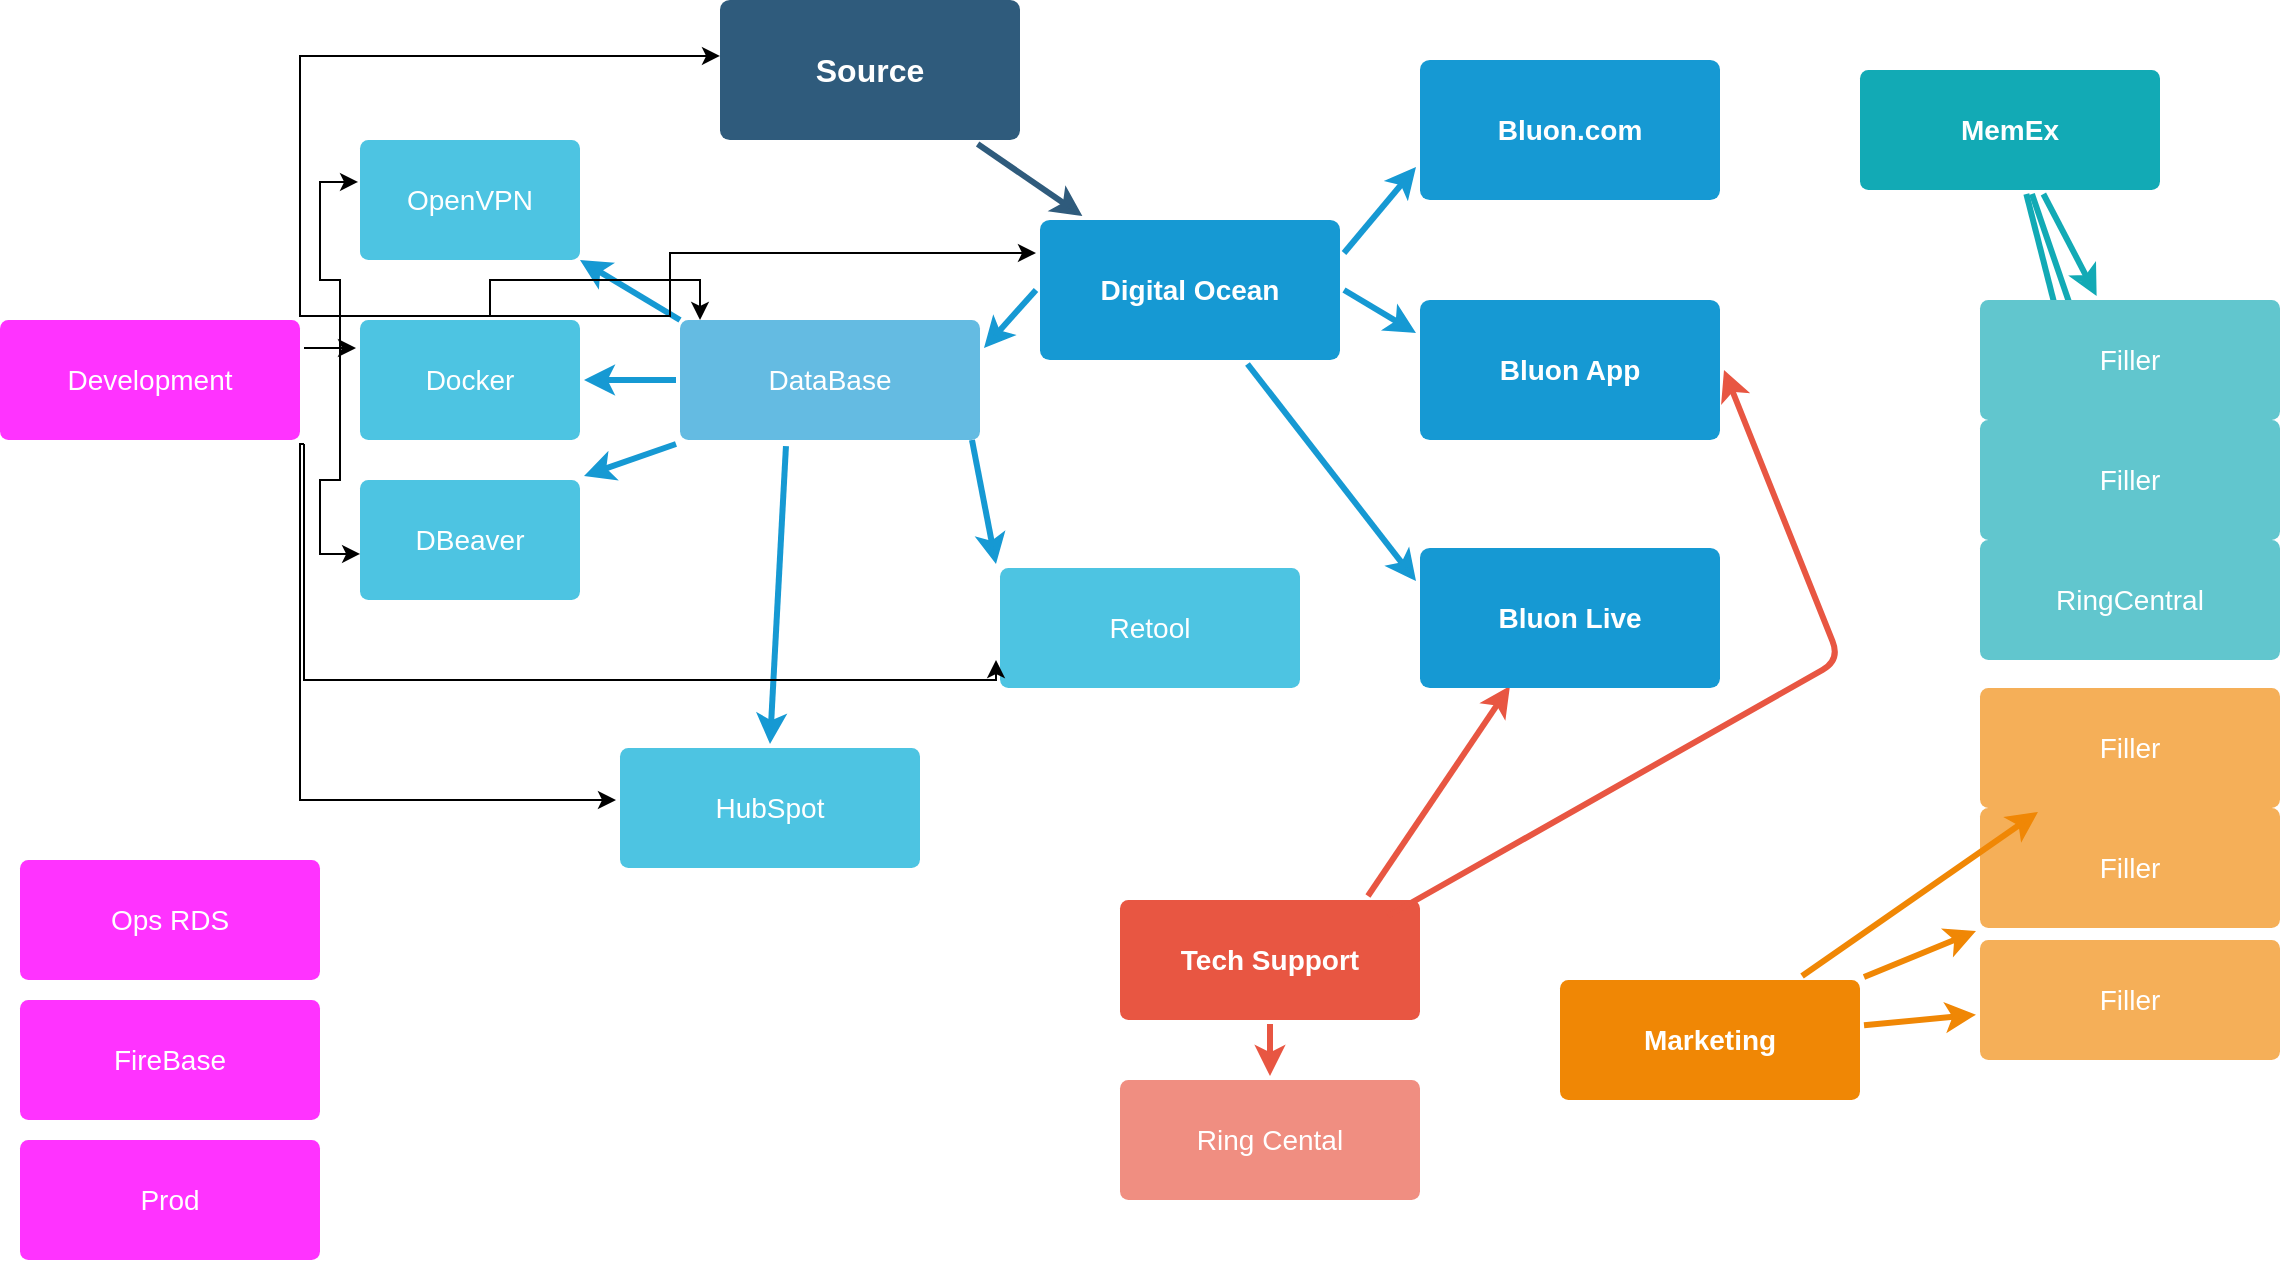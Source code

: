 <mxfile version="20.2.5" type="github">
  <diagram id="6a731a19-8d31-9384-78a2-239565b7b9f0" name="Page-1">
    <mxGraphModel dx="976" dy="666" grid="1" gridSize="10" guides="1" tooltips="1" connect="1" arrows="1" fold="1" page="1" pageScale="1" pageWidth="1169" pageHeight="827" background="none" math="0" shadow="0">
      <root>
        <mxCell id="0" />
        <mxCell id="1" parent="0" />
        <mxCell id="1747" value="" style="edgeStyle=none;rounded=0;jumpStyle=none;html=1;shadow=0;labelBackgroundColor=none;startArrow=none;startFill=0;endArrow=classic;endFill=1;jettySize=auto;orthogonalLoop=1;strokeColor=#2F5B7C;strokeWidth=3;fontFamily=Helvetica;fontSize=16;fontColor=#23445D;spacing=5;" parent="1" source="1749" target="1760" edge="1">
          <mxGeometry relative="1" as="geometry" />
        </mxCell>
        <mxCell id="1749" value="Source" style="rounded=1;whiteSpace=wrap;html=1;shadow=0;labelBackgroundColor=none;strokeColor=none;strokeWidth=3;fillColor=#2F5B7C;fontFamily=Helvetica;fontSize=16;fontColor=#FFFFFF;align=center;fontStyle=1;spacing=5;arcSize=7;perimeterSpacing=2;" parent="1" vertex="1">
          <mxGeometry x="380" y="10" width="150" height="70" as="geometry" />
        </mxCell>
        <mxCell id="1751" value="" style="edgeStyle=none;rounded=1;jumpStyle=none;html=1;shadow=0;labelBackgroundColor=none;startArrow=none;startFill=0;jettySize=auto;orthogonalLoop=1;strokeColor=#E85642;strokeWidth=3;fontFamily=Helvetica;fontSize=14;fontColor=#FFFFFF;spacing=5;fontStyle=1;fillColor=#b0e3e6;" parent="1" source="1753" target="1755" edge="1">
          <mxGeometry relative="1" as="geometry" />
        </mxCell>
        <mxCell id="1752" value="" style="edgeStyle=none;rounded=1;jumpStyle=none;html=1;shadow=0;labelBackgroundColor=none;startArrow=none;startFill=0;jettySize=auto;orthogonalLoop=1;strokeColor=#E85642;strokeWidth=3;fontFamily=Helvetica;fontSize=14;fontColor=#FFFFFF;spacing=5;fontStyle=1;fillColor=#b0e3e6;exitX=0.818;exitY=0;exitDx=0;exitDy=0;exitPerimeter=0;entryX=0.305;entryY=0.959;entryDx=0;entryDy=0;entryPerimeter=0;" parent="1" source="1753" target="o_UHS2ssDwkjYK3zjtKG-1785" edge="1">
          <mxGeometry relative="1" as="geometry">
            <mxPoint x="209.737" y="502" as="sourcePoint" />
            <mxPoint x="110.263" y="628" as="targetPoint" />
          </mxGeometry>
        </mxCell>
        <mxCell id="1753" value="Tech Support" style="rounded=1;whiteSpace=wrap;html=1;shadow=0;labelBackgroundColor=none;strokeColor=none;strokeWidth=3;fillColor=#e85642;fontFamily=Helvetica;fontSize=14;fontColor=#FFFFFF;align=center;spacing=5;fontStyle=1;arcSize=7;perimeterSpacing=2;" parent="1" vertex="1">
          <mxGeometry x="580" y="460" width="150" height="60" as="geometry" />
        </mxCell>
        <mxCell id="1755" value="Ring Cental" style="rounded=1;whiteSpace=wrap;html=1;shadow=0;labelBackgroundColor=none;strokeColor=none;strokeWidth=3;fillColor=#f08e81;fontFamily=Helvetica;fontSize=14;fontColor=#FFFFFF;align=center;spacing=5;fontStyle=0;arcSize=7;perimeterSpacing=2;" parent="1" vertex="1">
          <mxGeometry x="580" y="550" width="150" height="60" as="geometry" />
        </mxCell>
        <mxCell id="1757" value="" style="edgeStyle=none;rounded=0;jumpStyle=none;html=1;shadow=0;labelBackgroundColor=none;startArrow=none;startFill=0;endArrow=classic;endFill=1;jettySize=auto;orthogonalLoop=1;strokeColor=#1699D3;strokeWidth=3;fontFamily=Helvetica;fontSize=14;fontColor=#FFFFFF;spacing=5;exitX=0.961;exitY=0.969;exitDx=0;exitDy=0;entryX=0;entryY=0;entryDx=0;entryDy=0;exitPerimeter=0;" parent="1" source="1762" target="dDb1KFg5gtO-9PeVVuvC-1782" edge="1">
          <mxGeometry relative="1" as="geometry">
            <mxPoint x="458.765" y="757.5" as="targetPoint" />
          </mxGeometry>
        </mxCell>
        <mxCell id="1759" value="" style="edgeStyle=none;rounded=0;jumpStyle=none;html=1;shadow=0;labelBackgroundColor=none;startArrow=none;startFill=0;endArrow=classic;endFill=1;jettySize=auto;orthogonalLoop=1;strokeColor=#1699D3;strokeWidth=3;fontFamily=Helvetica;fontSize=14;fontColor=#FFFFFF;spacing=5;entryX=0;entryY=0.25;entryDx=0;entryDy=0;" parent="1" source="1760" target="o_UHS2ssDwkjYK3zjtKG-1785" edge="1">
          <mxGeometry relative="1" as="geometry">
            <mxPoint x="769.706" y="98" as="targetPoint" />
          </mxGeometry>
        </mxCell>
        <mxCell id="1760" value="Digital Ocean" style="rounded=1;whiteSpace=wrap;html=1;shadow=0;labelBackgroundColor=none;strokeColor=none;strokeWidth=3;fillColor=#1699d3;fontFamily=Helvetica;fontSize=14;fontColor=#FFFFFF;align=center;spacing=5;fontStyle=1;arcSize=7;perimeterSpacing=2;" parent="1" vertex="1">
          <mxGeometry x="540" y="120" width="150" height="70" as="geometry" />
        </mxCell>
        <mxCell id="1762" value="DataBase" style="rounded=1;whiteSpace=wrap;html=1;shadow=0;labelBackgroundColor=none;strokeColor=none;strokeWidth=3;fillColor=#64bbe2;fontFamily=Helvetica;fontSize=14;fontColor=#FFFFFF;align=center;spacing=5;arcSize=7;perimeterSpacing=2;" parent="1" vertex="1">
          <mxGeometry x="360" y="170" width="150" height="60" as="geometry" />
        </mxCell>
        <mxCell id="1764" value="Marketing" style="rounded=1;whiteSpace=wrap;html=1;shadow=0;labelBackgroundColor=none;strokeColor=none;strokeWidth=3;fillColor=#F08705;fontFamily=Helvetica;fontSize=14;fontColor=#FFFFFF;align=center;spacing=5;fontStyle=1;arcSize=7;perimeterSpacing=2;" parent="1" vertex="1">
          <mxGeometry x="800" y="500" width="150" height="60" as="geometry" />
        </mxCell>
        <mxCell id="1765" value="Filler" style="rounded=1;whiteSpace=wrap;html=1;shadow=0;labelBackgroundColor=none;strokeColor=none;strokeWidth=3;fillColor=#f5af58;fontFamily=Helvetica;fontSize=14;fontColor=#FFFFFF;align=center;spacing=5;arcSize=7;perimeterSpacing=2;" parent="1" vertex="1">
          <mxGeometry x="1010" y="414" width="150" height="60" as="geometry" />
        </mxCell>
        <mxCell id="1766" value="" style="edgeStyle=none;rounded=0;jumpStyle=none;html=1;shadow=0;labelBackgroundColor=none;startArrow=none;startFill=0;endArrow=classic;endFill=1;jettySize=auto;orthogonalLoop=1;strokeColor=#F08705;strokeWidth=3;fontFamily=Helvetica;fontSize=14;fontColor=#FFFFFF;spacing=5;" parent="1" source="1764" target="1765" edge="1">
          <mxGeometry relative="1" as="geometry" />
        </mxCell>
        <mxCell id="1767" value="Filler" style="rounded=1;whiteSpace=wrap;html=1;shadow=0;labelBackgroundColor=none;strokeColor=none;strokeWidth=3;fillColor=#f5af58;fontFamily=Helvetica;fontSize=14;fontColor=#FFFFFF;align=center;spacing=5;arcSize=7;perimeterSpacing=2;" parent="1" vertex="1">
          <mxGeometry x="1010" y="354" width="150" height="60" as="geometry" />
        </mxCell>
        <mxCell id="1768" value="" style="edgeStyle=none;rounded=0;jumpStyle=none;html=1;shadow=0;labelBackgroundColor=none;startArrow=none;startFill=0;endArrow=classic;endFill=1;jettySize=auto;orthogonalLoop=1;strokeColor=#F08705;strokeWidth=3;fontFamily=Helvetica;fontSize=14;fontColor=#FFFFFF;spacing=5;" parent="1" source="1764" target="1767" edge="1">
          <mxGeometry relative="1" as="geometry" />
        </mxCell>
        <mxCell id="1769" value="Filler" style="rounded=1;whiteSpace=wrap;html=1;shadow=0;labelBackgroundColor=none;strokeColor=none;strokeWidth=3;fillColor=#f5af58;fontFamily=Helvetica;fontSize=14;fontColor=#FFFFFF;align=center;spacing=5;arcSize=7;perimeterSpacing=2;" parent="1" vertex="1">
          <mxGeometry x="1010" y="480" width="150" height="60" as="geometry" />
        </mxCell>
        <mxCell id="1770" value="" style="edgeStyle=none;rounded=0;jumpStyle=none;html=1;shadow=0;labelBackgroundColor=none;startArrow=none;startFill=0;endArrow=classic;endFill=1;jettySize=auto;orthogonalLoop=1;strokeColor=#F08705;strokeWidth=3;fontFamily=Helvetica;fontSize=14;fontColor=#FFFFFF;spacing=5;" parent="1" source="1764" target="1769" edge="1">
          <mxGeometry relative="1" as="geometry" />
        </mxCell>
        <mxCell id="1771" value="MemEx" style="rounded=1;whiteSpace=wrap;html=1;shadow=0;labelBackgroundColor=none;strokeColor=none;strokeWidth=3;fillColor=#12aab5;fontFamily=Helvetica;fontSize=14;fontColor=#FFFFFF;align=center;spacing=5;fontStyle=1;arcSize=7;perimeterSpacing=2;" parent="1" vertex="1">
          <mxGeometry x="950" y="45.0" width="150" height="60" as="geometry" />
        </mxCell>
        <mxCell id="1774" value="RingCentral" style="rounded=1;whiteSpace=wrap;html=1;shadow=0;labelBackgroundColor=none;strokeColor=none;strokeWidth=3;fillColor=#61c6ce;fontFamily=Helvetica;fontSize=14;fontColor=#FFFFFF;align=center;spacing=5;fontStyle=0;arcSize=7;perimeterSpacing=2;" parent="1" vertex="1">
          <mxGeometry x="1010" y="280" width="150" height="60" as="geometry" />
        </mxCell>
        <mxCell id="1775" value="" style="edgeStyle=none;rounded=1;jumpStyle=none;html=1;shadow=0;labelBackgroundColor=none;startArrow=none;startFill=0;jettySize=auto;orthogonalLoop=1;strokeColor=#12AAB5;strokeWidth=3;fontFamily=Helvetica;fontSize=14;fontColor=#FFFFFF;spacing=5;fontStyle=1;fillColor=#b0e3e6;" parent="1" source="1771" target="1774" edge="1">
          <mxGeometry relative="1" as="geometry" />
        </mxCell>
        <mxCell id="1776" value="Filler" style="rounded=1;whiteSpace=wrap;html=1;shadow=0;labelBackgroundColor=none;strokeColor=none;strokeWidth=3;fillColor=#61c6ce;fontFamily=Helvetica;fontSize=14;fontColor=#FFFFFF;align=center;spacing=5;fontStyle=0;arcSize=7;perimeterSpacing=2;" parent="1" vertex="1">
          <mxGeometry x="1010" y="220" width="150" height="60" as="geometry" />
        </mxCell>
        <mxCell id="1777" value="" style="edgeStyle=none;rounded=1;jumpStyle=none;html=1;shadow=0;labelBackgroundColor=none;startArrow=none;startFill=0;jettySize=auto;orthogonalLoop=1;strokeColor=#12AAB5;strokeWidth=3;fontFamily=Helvetica;fontSize=14;fontColor=#FFFFFF;spacing=5;fontStyle=1;fillColor=#b0e3e6;" parent="1" source="1771" target="1776" edge="1">
          <mxGeometry relative="1" as="geometry" />
        </mxCell>
        <mxCell id="1778" value="Filler" style="rounded=1;whiteSpace=wrap;html=1;shadow=0;labelBackgroundColor=none;strokeColor=none;strokeWidth=3;fillColor=#61c6ce;fontFamily=Helvetica;fontSize=14;fontColor=#FFFFFF;align=center;spacing=5;fontStyle=0;arcSize=7;perimeterSpacing=2;" parent="1" vertex="1">
          <mxGeometry x="1010" y="160" width="150" height="60" as="geometry" />
        </mxCell>
        <mxCell id="1779" value="" style="edgeStyle=none;rounded=1;jumpStyle=none;html=1;shadow=0;labelBackgroundColor=none;startArrow=none;startFill=0;jettySize=auto;orthogonalLoop=1;strokeColor=#12AAB5;strokeWidth=3;fontFamily=Helvetica;fontSize=14;fontColor=#FFFFFF;spacing=5;fontStyle=1;fillColor=#b0e3e6;" parent="1" source="1771" target="1778" edge="1">
          <mxGeometry relative="1" as="geometry" />
        </mxCell>
        <mxCell id="dDb1KFg5gtO-9PeVVuvC-1779" value="Docker" style="rounded=1;whiteSpace=wrap;html=1;shadow=0;labelBackgroundColor=none;strokeColor=none;strokeWidth=3;fillColor=#4DC4E2;fontFamily=Helvetica;fontSize=14;fontColor=#FFFFFF;align=center;spacing=5;arcSize=7;perimeterSpacing=2;" parent="1" vertex="1">
          <mxGeometry x="200" y="170" width="110" height="60" as="geometry" />
        </mxCell>
        <mxCell id="dDb1KFg5gtO-9PeVVuvC-1780" value="" style="edgeStyle=none;rounded=0;jumpStyle=none;html=1;shadow=0;labelBackgroundColor=none;startArrow=none;startFill=0;endArrow=classic;endFill=1;jettySize=auto;orthogonalLoop=1;strokeColor=#1699D3;strokeWidth=3;fontFamily=Helvetica;fontSize=14;fontColor=#FFFFFF;spacing=5;exitX=0;exitY=0.5;exitDx=0;exitDy=0;entryX=1;entryY=0.5;entryDx=0;entryDy=0;" parent="1" source="1762" target="dDb1KFg5gtO-9PeVVuvC-1779" edge="1">
          <mxGeometry relative="1" as="geometry">
            <mxPoint x="509.93" y="683.488" as="sourcePoint" />
            <mxPoint x="437.479" y="651.5" as="targetPoint" />
          </mxGeometry>
        </mxCell>
        <mxCell id="dDb1KFg5gtO-9PeVVuvC-1781" value="HubSpot" style="rounded=1;whiteSpace=wrap;html=1;shadow=0;labelBackgroundColor=none;strokeColor=none;strokeWidth=3;fillColor=#4DC4E2;fontFamily=Helvetica;fontSize=14;fontColor=#FFFFFF;align=center;spacing=5;arcSize=7;perimeterSpacing=2;" parent="1" vertex="1">
          <mxGeometry x="330" y="384" width="150" height="60" as="geometry" />
        </mxCell>
        <mxCell id="dDb1KFg5gtO-9PeVVuvC-1782" value="Retool" style="rounded=1;whiteSpace=wrap;html=1;shadow=0;labelBackgroundColor=none;strokeColor=none;strokeWidth=3;fillColor=#4DC4E2;fontFamily=Helvetica;fontSize=14;fontColor=#FFFFFF;align=center;spacing=5;arcSize=7;perimeterSpacing=2;" parent="1" vertex="1">
          <mxGeometry x="520" y="294" width="150" height="60" as="geometry" />
        </mxCell>
        <mxCell id="dDb1KFg5gtO-9PeVVuvC-1783" value="" style="edgeStyle=none;rounded=0;jumpStyle=none;html=1;shadow=0;labelBackgroundColor=none;startArrow=none;startFill=0;endArrow=classic;endFill=1;jettySize=auto;orthogonalLoop=1;strokeColor=#1699D3;strokeWidth=3;fontFamily=Helvetica;fontSize=14;fontColor=#FFFFFF;spacing=5;exitX=0.357;exitY=1.016;exitDx=0;exitDy=0;entryX=0.5;entryY=0;entryDx=0;entryDy=0;exitPerimeter=0;" parent="1" source="1762" target="dDb1KFg5gtO-9PeVVuvC-1781" edge="1">
          <mxGeometry relative="1" as="geometry">
            <mxPoint x="506" y="683.5" as="sourcePoint" />
            <mxPoint x="460" y="709.5" as="targetPoint" />
          </mxGeometry>
        </mxCell>
        <mxCell id="dDb1KFg5gtO-9PeVVuvC-1784" value="" style="edgeStyle=none;rounded=0;jumpStyle=none;html=1;shadow=0;labelBackgroundColor=none;startArrow=none;startFill=0;endArrow=classic;endFill=1;jettySize=auto;orthogonalLoop=1;strokeColor=#1699D3;strokeWidth=3;fontFamily=Helvetica;fontSize=14;fontColor=#FFFFFF;spacing=5;" parent="1" edge="1">
          <mxGeometry relative="1" as="geometry">
            <mxPoint x="360" y="170" as="sourcePoint" />
            <mxPoint x="310" y="140" as="targetPoint" />
          </mxGeometry>
        </mxCell>
        <mxCell id="dDb1KFg5gtO-9PeVVuvC-1785" value="" style="edgeStyle=none;rounded=0;jumpStyle=none;html=1;shadow=0;labelBackgroundColor=none;startArrow=none;startFill=0;endArrow=classic;endFill=1;jettySize=auto;orthogonalLoop=1;strokeColor=#1699D3;strokeWidth=3;fontFamily=Helvetica;fontSize=14;fontColor=#FFFFFF;spacing=5;exitX=0;exitY=1;exitDx=0;exitDy=0;entryX=1;entryY=0;entryDx=0;entryDy=0;" parent="1" source="1762" target="dDb1KFg5gtO-9PeVVuvC-1786" edge="1">
          <mxGeometry relative="1" as="geometry">
            <mxPoint x="670" y="729.5" as="sourcePoint" />
            <mxPoint x="720" y="719.5" as="targetPoint" />
          </mxGeometry>
        </mxCell>
        <mxCell id="dDb1KFg5gtO-9PeVVuvC-1786" value="DBeaver" style="rounded=1;whiteSpace=wrap;html=1;shadow=0;labelBackgroundColor=none;strokeColor=none;strokeWidth=3;fillColor=#4DC4E2;fontFamily=Helvetica;fontSize=14;fontColor=#FFFFFF;align=center;spacing=5;arcSize=7;perimeterSpacing=2;" parent="1" vertex="1">
          <mxGeometry x="200" y="250" width="110" height="60" as="geometry" />
        </mxCell>
        <mxCell id="dDb1KFg5gtO-9PeVVuvC-1787" value="OpenVPN" style="rounded=1;whiteSpace=wrap;html=1;shadow=0;labelBackgroundColor=none;strokeColor=none;strokeWidth=3;fillColor=#4DC4E2;fontFamily=Helvetica;fontSize=14;fontColor=#FFFFFF;align=center;spacing=5;arcSize=7;perimeterSpacing=2;" parent="1" vertex="1">
          <mxGeometry x="200" y="80" width="110" height="60" as="geometry" />
        </mxCell>
        <mxCell id="o_UHS2ssDwkjYK3zjtKG-1780" value="Bluon.com" style="rounded=1;whiteSpace=wrap;html=1;shadow=0;labelBackgroundColor=none;strokeColor=none;strokeWidth=3;fillColor=#1699d3;fontFamily=Helvetica;fontSize=14;fontColor=#FFFFFF;align=center;spacing=5;fontStyle=1;arcSize=7;perimeterSpacing=2;" parent="1" vertex="1">
          <mxGeometry x="730" y="40" width="150" height="70" as="geometry" />
        </mxCell>
        <mxCell id="o_UHS2ssDwkjYK3zjtKG-1781" value="" style="edgeStyle=none;rounded=0;jumpStyle=none;html=1;shadow=0;labelBackgroundColor=none;startArrow=none;startFill=0;endArrow=classic;endFill=1;jettySize=auto;orthogonalLoop=1;strokeColor=#1699D3;strokeWidth=3;fontFamily=Helvetica;fontSize=14;fontColor=#FFFFFF;spacing=5;exitX=1;exitY=0.25;exitDx=0;exitDy=0;entryX=0;entryY=0.75;entryDx=0;entryDy=0;" parent="1" source="1760" target="o_UHS2ssDwkjYK3zjtKG-1780" edge="1">
          <mxGeometry relative="1" as="geometry">
            <mxPoint x="731.369" y="54" as="sourcePoint" />
            <mxPoint x="838.624" y="280" as="targetPoint" />
          </mxGeometry>
        </mxCell>
        <mxCell id="o_UHS2ssDwkjYK3zjtKG-1783" value="" style="edgeStyle=none;rounded=0;jumpStyle=none;html=1;shadow=0;labelBackgroundColor=none;startArrow=none;startFill=0;endArrow=classic;endFill=1;jettySize=auto;orthogonalLoop=1;strokeColor=#1699D3;strokeWidth=3;fontFamily=Helvetica;fontSize=14;fontColor=#FFFFFF;spacing=5;exitX=0;exitY=0.5;exitDx=0;exitDy=0;entryX=1;entryY=0.25;entryDx=0;entryDy=0;" parent="1" source="1760" target="1762" edge="1">
          <mxGeometry relative="1" as="geometry">
            <mxPoint x="732" y="87.725" as="sourcePoint" />
            <mxPoint x="779.706" y="108" as="targetPoint" />
          </mxGeometry>
        </mxCell>
        <mxCell id="o_UHS2ssDwkjYK3zjtKG-1784" value="Bluon App" style="rounded=1;whiteSpace=wrap;html=1;shadow=0;labelBackgroundColor=none;strokeColor=none;strokeWidth=3;fillColor=#1699d3;fontFamily=Helvetica;fontSize=14;fontColor=#FFFFFF;align=center;spacing=5;fontStyle=1;arcSize=7;perimeterSpacing=2;" parent="1" vertex="1">
          <mxGeometry x="730" y="160" width="150" height="70" as="geometry" />
        </mxCell>
        <mxCell id="o_UHS2ssDwkjYK3zjtKG-1785" value="Bluon Live" style="rounded=1;whiteSpace=wrap;html=1;shadow=0;labelBackgroundColor=none;strokeColor=none;strokeWidth=3;fillColor=#1699d3;fontFamily=Helvetica;fontSize=14;fontColor=#FFFFFF;align=center;spacing=5;fontStyle=1;arcSize=7;perimeterSpacing=2;" parent="1" vertex="1">
          <mxGeometry x="730" y="284" width="150" height="70" as="geometry" />
        </mxCell>
        <mxCell id="o_UHS2ssDwkjYK3zjtKG-1789" style="edgeStyle=orthogonalEdgeStyle;rounded=0;orthogonalLoop=1;jettySize=auto;html=1;exitX=1;exitY=0.25;exitDx=0;exitDy=0;entryX=0;entryY=0.25;entryDx=0;entryDy=0;" parent="1" source="o_UHS2ssDwkjYK3zjtKG-1786" target="dDb1KFg5gtO-9PeVVuvC-1779" edge="1">
          <mxGeometry relative="1" as="geometry" />
        </mxCell>
        <mxCell id="o_UHS2ssDwkjYK3zjtKG-1790" style="edgeStyle=orthogonalEdgeStyle;rounded=0;orthogonalLoop=1;jettySize=auto;html=1;exitX=1;exitY=0.25;exitDx=0;exitDy=0;entryX=0.009;entryY=0.359;entryDx=0;entryDy=0;entryPerimeter=0;" parent="1" source="o_UHS2ssDwkjYK3zjtKG-1786" target="dDb1KFg5gtO-9PeVVuvC-1787" edge="1">
          <mxGeometry relative="1" as="geometry" />
        </mxCell>
        <mxCell id="o_UHS2ssDwkjYK3zjtKG-1791" style="edgeStyle=orthogonalEdgeStyle;rounded=0;orthogonalLoop=1;jettySize=auto;html=1;exitX=1;exitY=0.25;exitDx=0;exitDy=0;entryX=0.018;entryY=0.609;entryDx=0;entryDy=0;entryPerimeter=0;" parent="1" source="o_UHS2ssDwkjYK3zjtKG-1786" target="dDb1KFg5gtO-9PeVVuvC-1786" edge="1">
          <mxGeometry relative="1" as="geometry" />
        </mxCell>
        <mxCell id="o_UHS2ssDwkjYK3zjtKG-1792" style="edgeStyle=orthogonalEdgeStyle;rounded=0;orthogonalLoop=1;jettySize=auto;html=1;exitX=1;exitY=0;exitDx=0;exitDy=0;entryX=0.078;entryY=0.031;entryDx=0;entryDy=0;entryPerimeter=0;" parent="1" source="o_UHS2ssDwkjYK3zjtKG-1786" target="1762" edge="1">
          <mxGeometry relative="1" as="geometry" />
        </mxCell>
        <mxCell id="o_UHS2ssDwkjYK3zjtKG-1793" style="edgeStyle=orthogonalEdgeStyle;rounded=0;orthogonalLoop=1;jettySize=auto;html=1;exitX=1;exitY=0;exitDx=0;exitDy=0;entryX=0.013;entryY=0.405;entryDx=0;entryDy=0;entryPerimeter=0;" parent="1" source="o_UHS2ssDwkjYK3zjtKG-1786" target="1749" edge="1">
          <mxGeometry relative="1" as="geometry">
            <Array as="points">
              <mxPoint x="170" y="168" />
              <mxPoint x="170" y="38" />
            </Array>
          </mxGeometry>
        </mxCell>
        <mxCell id="o_UHS2ssDwkjYK3zjtKG-1794" style="edgeStyle=orthogonalEdgeStyle;rounded=0;orthogonalLoop=1;jettySize=auto;html=1;exitX=1;exitY=0;exitDx=0;exitDy=0;entryX=0;entryY=0.25;entryDx=0;entryDy=0;" parent="1" source="o_UHS2ssDwkjYK3zjtKG-1786" target="1760" edge="1">
          <mxGeometry relative="1" as="geometry" />
        </mxCell>
        <mxCell id="o_UHS2ssDwkjYK3zjtKG-1795" style="edgeStyle=orthogonalEdgeStyle;rounded=0;orthogonalLoop=1;jettySize=auto;html=1;exitX=1;exitY=1;exitDx=0;exitDy=0;" parent="1" source="o_UHS2ssDwkjYK3zjtKG-1786" target="dDb1KFg5gtO-9PeVVuvC-1781" edge="1">
          <mxGeometry relative="1" as="geometry">
            <Array as="points">
              <mxPoint x="170" y="232" />
              <mxPoint x="170" y="410" />
            </Array>
          </mxGeometry>
        </mxCell>
        <mxCell id="o_UHS2ssDwkjYK3zjtKG-1796" style="edgeStyle=orthogonalEdgeStyle;rounded=0;orthogonalLoop=1;jettySize=auto;html=1;exitX=1;exitY=1;exitDx=0;exitDy=0;entryX=0;entryY=0.75;entryDx=0;entryDy=0;" parent="1" source="o_UHS2ssDwkjYK3zjtKG-1786" target="dDb1KFg5gtO-9PeVVuvC-1782" edge="1">
          <mxGeometry relative="1" as="geometry">
            <Array as="points">
              <mxPoint x="172" y="350" />
              <mxPoint x="518" y="350" />
            </Array>
          </mxGeometry>
        </mxCell>
        <mxCell id="o_UHS2ssDwkjYK3zjtKG-1786" value="Development" style="rounded=1;whiteSpace=wrap;html=1;shadow=0;labelBackgroundColor=none;strokeColor=none;strokeWidth=3;fillColor=#FF33FF;fontFamily=Helvetica;fontSize=14;fontColor=#FFFFFF;align=center;spacing=5;arcSize=7;perimeterSpacing=2;" parent="1" vertex="1">
          <mxGeometry x="20" y="170" width="150" height="60" as="geometry" />
        </mxCell>
        <mxCell id="o_UHS2ssDwkjYK3zjtKG-1787" value="" style="edgeStyle=none;rounded=0;jumpStyle=none;html=1;shadow=0;labelBackgroundColor=none;startArrow=none;startFill=0;endArrow=classic;endFill=1;jettySize=auto;orthogonalLoop=1;strokeColor=#1699D3;strokeWidth=3;fontFamily=Helvetica;fontSize=14;fontColor=#FFFFFF;spacing=5;exitX=1;exitY=0.5;exitDx=0;exitDy=0;entryX=0;entryY=0.25;entryDx=0;entryDy=0;" parent="1" source="1760" target="o_UHS2ssDwkjYK3zjtKG-1784" edge="1">
          <mxGeometry relative="1" as="geometry">
            <mxPoint x="702" y="146.5" as="sourcePoint" />
            <mxPoint x="738" y="103.5" as="targetPoint" />
          </mxGeometry>
        </mxCell>
        <mxCell id="IXg-m-woOZCzBOXlcUuW-1780" value="" style="edgeStyle=none;rounded=1;jumpStyle=none;html=1;shadow=0;labelBackgroundColor=none;startArrow=none;startFill=0;jettySize=auto;orthogonalLoop=1;strokeColor=#E85642;strokeWidth=3;fontFamily=Helvetica;fontSize=14;fontColor=#FFFFFF;spacing=5;fontStyle=1;fillColor=#b0e3e6;exitX=0.818;exitY=0;exitDx=0;exitDy=0;exitPerimeter=0;entryX=1;entryY=0.5;entryDx=0;entryDy=0;" edge="1" parent="1" target="o_UHS2ssDwkjYK3zjtKG-1784">
          <mxGeometry relative="1" as="geometry">
            <mxPoint x="713.972" y="468" as="sourcePoint" />
            <mxPoint x="784.97" y="362.966" as="targetPoint" />
            <Array as="points">
              <mxPoint x="940" y="340" />
            </Array>
          </mxGeometry>
        </mxCell>
        <mxCell id="IXg-m-woOZCzBOXlcUuW-1781" value="FireBase" style="rounded=1;whiteSpace=wrap;html=1;shadow=0;labelBackgroundColor=none;strokeColor=none;strokeWidth=3;fillColor=#FF33FF;fontFamily=Helvetica;fontSize=14;fontColor=#FFFFFF;align=center;spacing=5;arcSize=7;perimeterSpacing=2;" vertex="1" parent="1">
          <mxGeometry x="30" y="510" width="150" height="60" as="geometry" />
        </mxCell>
        <mxCell id="IXg-m-woOZCzBOXlcUuW-1782" value="Ops RDS" style="rounded=1;whiteSpace=wrap;html=1;shadow=0;labelBackgroundColor=none;strokeColor=none;strokeWidth=3;fillColor=#FF33FF;fontFamily=Helvetica;fontSize=14;fontColor=#FFFFFF;align=center;spacing=5;arcSize=7;perimeterSpacing=2;" vertex="1" parent="1">
          <mxGeometry x="30" y="440" width="150" height="60" as="geometry" />
        </mxCell>
        <mxCell id="IXg-m-woOZCzBOXlcUuW-1783" value="Prod" style="rounded=1;whiteSpace=wrap;html=1;shadow=0;labelBackgroundColor=none;strokeColor=none;strokeWidth=3;fillColor=#FF33FF;fontFamily=Helvetica;fontSize=14;fontColor=#FFFFFF;align=center;spacing=5;arcSize=7;perimeterSpacing=2;" vertex="1" parent="1">
          <mxGeometry x="30" y="580" width="150" height="60" as="geometry" />
        </mxCell>
      </root>
    </mxGraphModel>
  </diagram>
</mxfile>
